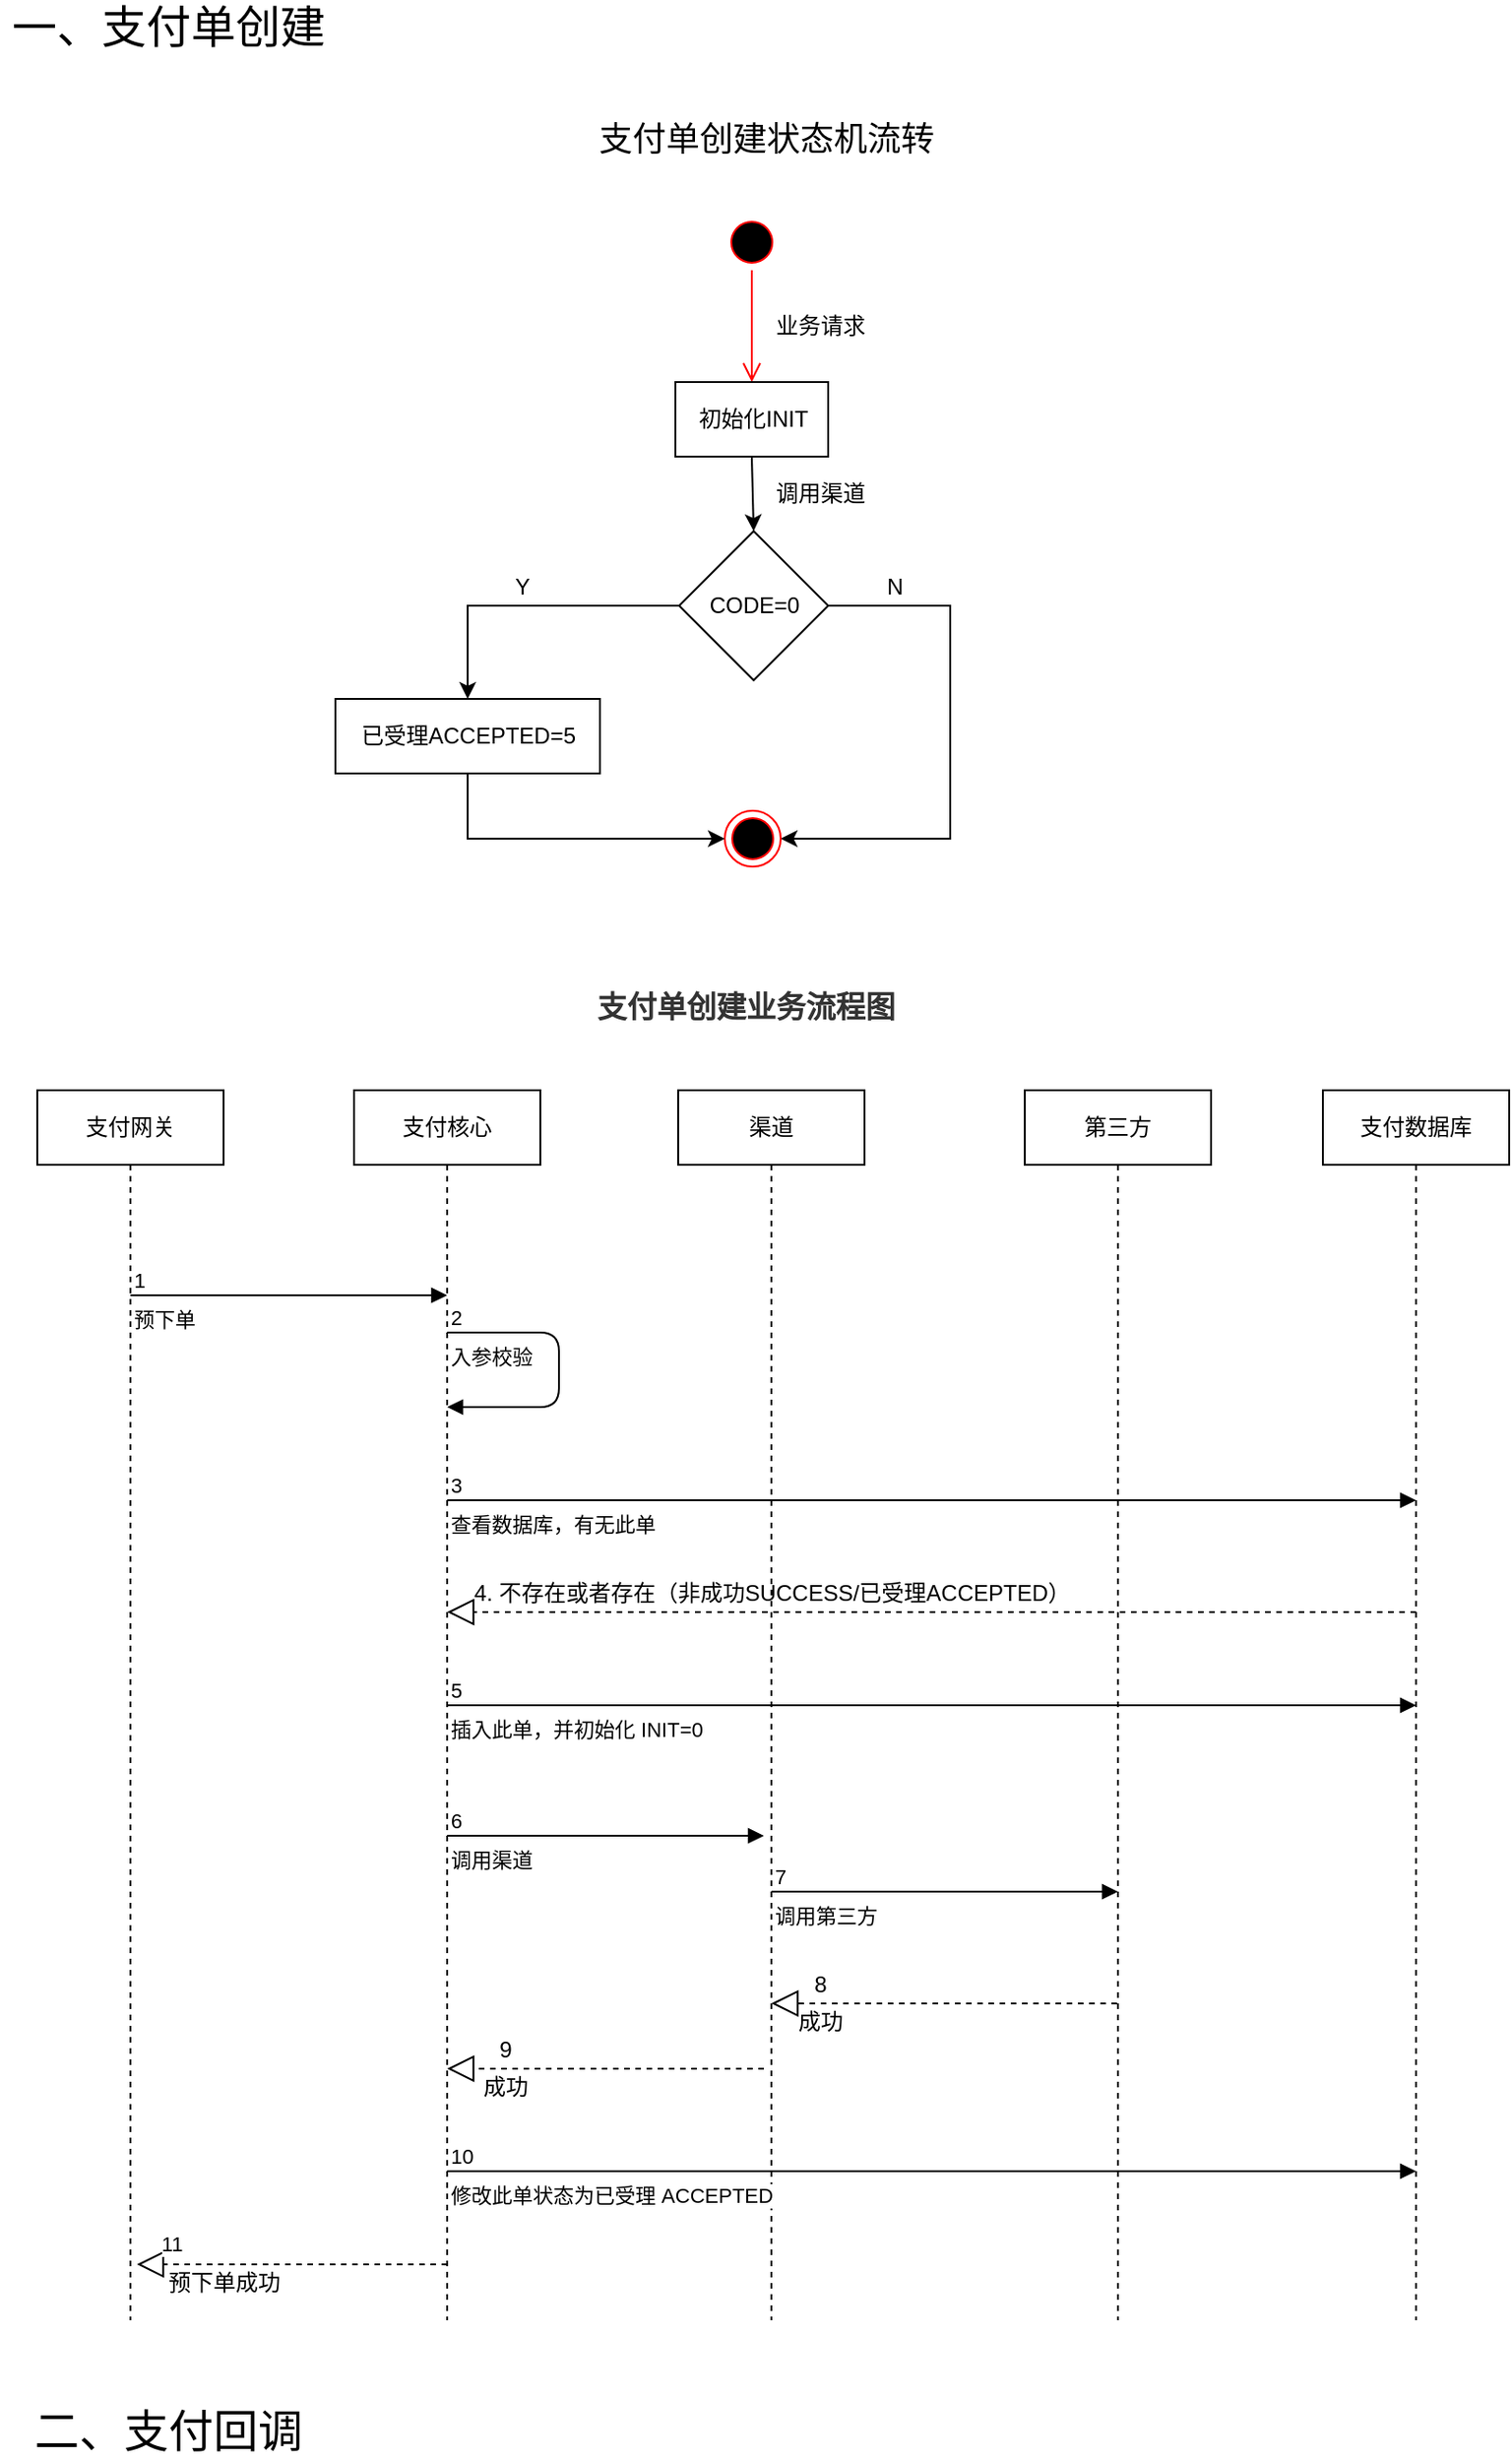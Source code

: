 <mxfile version="14.4.2" type="github">
  <diagram id="doO7QD25XSTSyCwF2JsC" name="Page-1">
    <mxGraphModel dx="946" dy="591" grid="1" gridSize="10" guides="1" tooltips="1" connect="1" arrows="1" fold="1" page="1" pageScale="1" pageWidth="827" pageHeight="1169" math="0" shadow="0">
      <root>
        <mxCell id="0" />
        <mxCell id="1" parent="0" />
        <mxCell id="Pw1JwfpGeaFqBJXXxSC6-7" value="支付网关" style="shape=umlLifeline;perimeter=lifelinePerimeter;whiteSpace=wrap;html=1;container=1;collapsible=0;recursiveResize=0;outlineConnect=0;" vertex="1" parent="1">
          <mxGeometry x="30" y="620" width="100" height="660" as="geometry" />
        </mxCell>
        <mxCell id="Pw1JwfpGeaFqBJXXxSC6-12" value="预下单" style="endArrow=block;endFill=1;html=1;edgeStyle=orthogonalEdgeStyle;align=left;verticalAlign=top;" edge="1" parent="Pw1JwfpGeaFqBJXXxSC6-7">
          <mxGeometry x="-1" relative="1" as="geometry">
            <mxPoint x="50" y="110" as="sourcePoint" />
            <mxPoint x="220" y="110" as="targetPoint" />
          </mxGeometry>
        </mxCell>
        <mxCell id="Pw1JwfpGeaFqBJXXxSC6-13" value="1" style="edgeLabel;resizable=0;html=1;align=left;verticalAlign=bottom;" connectable="0" vertex="1" parent="Pw1JwfpGeaFqBJXXxSC6-12">
          <mxGeometry x="-1" relative="1" as="geometry" />
        </mxCell>
        <mxCell id="Pw1JwfpGeaFqBJXXxSC6-8" value="支付核心" style="shape=umlLifeline;perimeter=lifelinePerimeter;whiteSpace=wrap;html=1;container=1;collapsible=0;recursiveResize=0;outlineConnect=0;" vertex="1" parent="1">
          <mxGeometry x="200" y="620" width="100" height="660" as="geometry" />
        </mxCell>
        <mxCell id="Pw1JwfpGeaFqBJXXxSC6-9" value="渠道" style="shape=umlLifeline;perimeter=lifelinePerimeter;whiteSpace=wrap;html=1;container=1;collapsible=0;recursiveResize=0;outlineConnect=0;" vertex="1" parent="1">
          <mxGeometry x="374" y="620" width="100" height="660" as="geometry" />
        </mxCell>
        <mxCell id="Pw1JwfpGeaFqBJXXxSC6-10" value="第三方" style="shape=umlLifeline;perimeter=lifelinePerimeter;whiteSpace=wrap;html=1;container=1;collapsible=0;recursiveResize=0;outlineConnect=0;" vertex="1" parent="1">
          <mxGeometry x="560" y="620" width="100" height="660" as="geometry" />
        </mxCell>
        <mxCell id="Pw1JwfpGeaFqBJXXxSC6-11" value="支付数据库" style="shape=umlLifeline;perimeter=lifelinePerimeter;whiteSpace=wrap;html=1;container=1;collapsible=0;recursiveResize=0;outlineConnect=0;" vertex="1" parent="1">
          <mxGeometry x="720" y="620" width="100" height="660" as="geometry" />
        </mxCell>
        <mxCell id="Pw1JwfpGeaFqBJXXxSC6-14" value="入参校验" style="endArrow=block;endFill=1;html=1;edgeStyle=orthogonalEdgeStyle;align=left;verticalAlign=top;" edge="1" parent="1" target="Pw1JwfpGeaFqBJXXxSC6-8">
          <mxGeometry x="-1" relative="1" as="geometry">
            <mxPoint x="250" y="750" as="sourcePoint" />
            <mxPoint x="310" y="810" as="targetPoint" />
            <Array as="points">
              <mxPoint x="310" y="750" />
              <mxPoint x="310" y="790" />
            </Array>
          </mxGeometry>
        </mxCell>
        <mxCell id="Pw1JwfpGeaFqBJXXxSC6-15" value="2" style="edgeLabel;resizable=0;html=1;align=left;verticalAlign=bottom;" connectable="0" vertex="1" parent="Pw1JwfpGeaFqBJXXxSC6-14">
          <mxGeometry x="-1" relative="1" as="geometry" />
        </mxCell>
        <mxCell id="Pw1JwfpGeaFqBJXXxSC6-19" value="" style="endArrow=block;dashed=1;endFill=0;endSize=12;html=1;" edge="1" parent="1" target="Pw1JwfpGeaFqBJXXxSC6-8">
          <mxGeometry width="160" relative="1" as="geometry">
            <mxPoint x="770" y="900" as="sourcePoint" />
            <mxPoint x="660" y="900" as="targetPoint" />
          </mxGeometry>
        </mxCell>
        <mxCell id="Pw1JwfpGeaFqBJXXxSC6-20" value="4. 不存在或者存在（非成功SUCCESS/已受理ACCEPTED）" style="text;html=1;align=center;verticalAlign=middle;resizable=0;points=[];autosize=1;" vertex="1" parent="1">
          <mxGeometry x="254" y="880" width="340" height="20" as="geometry" />
        </mxCell>
        <mxCell id="Pw1JwfpGeaFqBJXXxSC6-23" value="插入此单，并初始化 INIT=0" style="endArrow=block;endFill=1;html=1;edgeStyle=orthogonalEdgeStyle;align=left;verticalAlign=top;" edge="1" parent="1">
          <mxGeometry x="-1" relative="1" as="geometry">
            <mxPoint x="250" y="950" as="sourcePoint" />
            <mxPoint x="770" y="950" as="targetPoint" />
          </mxGeometry>
        </mxCell>
        <mxCell id="Pw1JwfpGeaFqBJXXxSC6-24" value="5" style="edgeLabel;resizable=0;html=1;align=left;verticalAlign=bottom;" connectable="0" vertex="1" parent="Pw1JwfpGeaFqBJXXxSC6-23">
          <mxGeometry x="-1" relative="1" as="geometry" />
        </mxCell>
        <mxCell id="Pw1JwfpGeaFqBJXXxSC6-26" value="查看数据库，有无此单" style="endArrow=block;endFill=1;html=1;edgeStyle=orthogonalEdgeStyle;align=left;verticalAlign=top;" edge="1" parent="1">
          <mxGeometry x="-1" relative="1" as="geometry">
            <mxPoint x="250" y="840" as="sourcePoint" />
            <mxPoint x="770" y="840" as="targetPoint" />
          </mxGeometry>
        </mxCell>
        <mxCell id="Pw1JwfpGeaFqBJXXxSC6-27" value="3" style="edgeLabel;resizable=0;html=1;align=left;verticalAlign=bottom;" connectable="0" vertex="1" parent="Pw1JwfpGeaFqBJXXxSC6-26">
          <mxGeometry x="-1" relative="1" as="geometry" />
        </mxCell>
        <mxCell id="Pw1JwfpGeaFqBJXXxSC6-28" value="调用渠道" style="endArrow=block;endFill=1;html=1;edgeStyle=orthogonalEdgeStyle;align=left;verticalAlign=top;" edge="1" parent="1">
          <mxGeometry x="-1" relative="1" as="geometry">
            <mxPoint x="250" y="1020" as="sourcePoint" />
            <mxPoint x="420" y="1020" as="targetPoint" />
          </mxGeometry>
        </mxCell>
        <mxCell id="Pw1JwfpGeaFqBJXXxSC6-29" value="6" style="edgeLabel;resizable=0;html=1;align=left;verticalAlign=bottom;" connectable="0" vertex="1" parent="Pw1JwfpGeaFqBJXXxSC6-28">
          <mxGeometry x="-1" relative="1" as="geometry" />
        </mxCell>
        <mxCell id="Pw1JwfpGeaFqBJXXxSC6-30" value="调用第三方" style="endArrow=block;endFill=1;html=1;edgeStyle=orthogonalEdgeStyle;align=left;verticalAlign=top;" edge="1" parent="1">
          <mxGeometry x="-1" relative="1" as="geometry">
            <mxPoint x="424" y="1050" as="sourcePoint" />
            <mxPoint x="610" y="1050" as="targetPoint" />
          </mxGeometry>
        </mxCell>
        <mxCell id="Pw1JwfpGeaFqBJXXxSC6-31" value="7" style="edgeLabel;resizable=0;html=1;align=left;verticalAlign=bottom;" connectable="0" vertex="1" parent="Pw1JwfpGeaFqBJXXxSC6-30">
          <mxGeometry x="-1" relative="1" as="geometry" />
        </mxCell>
        <mxCell id="Pw1JwfpGeaFqBJXXxSC6-32" value="" style="endArrow=block;dashed=1;endFill=0;endSize=12;html=1;" edge="1" parent="1" source="Pw1JwfpGeaFqBJXXxSC6-10" target="Pw1JwfpGeaFqBJXXxSC6-9">
          <mxGeometry width="160" relative="1" as="geometry">
            <mxPoint x="610.5" y="1100" as="sourcePoint" />
            <mxPoint x="90" y="1100" as="targetPoint" />
            <Array as="points">
              <mxPoint x="600" y="1110" />
            </Array>
          </mxGeometry>
        </mxCell>
        <mxCell id="Pw1JwfpGeaFqBJXXxSC6-33" value="8" style="text;html=1;align=center;verticalAlign=middle;resizable=0;points=[];autosize=1;" vertex="1" parent="1">
          <mxGeometry x="440" y="1090" width="20" height="20" as="geometry" />
        </mxCell>
        <mxCell id="Pw1JwfpGeaFqBJXXxSC6-34" value="成功" style="text;html=1;align=center;verticalAlign=middle;resizable=0;points=[];autosize=1;" vertex="1" parent="1">
          <mxGeometry x="430" y="1110" width="40" height="20" as="geometry" />
        </mxCell>
        <mxCell id="Pw1JwfpGeaFqBJXXxSC6-35" value="" style="endArrow=block;dashed=1;endFill=0;endSize=12;html=1;" edge="1" parent="1">
          <mxGeometry width="160" relative="1" as="geometry">
            <mxPoint x="420" y="1145" as="sourcePoint" />
            <mxPoint x="250" y="1145" as="targetPoint" />
            <Array as="points" />
          </mxGeometry>
        </mxCell>
        <mxCell id="Pw1JwfpGeaFqBJXXxSC6-36" value="9" style="text;html=1;align=center;verticalAlign=middle;resizable=0;points=[];autosize=1;" vertex="1" parent="1">
          <mxGeometry x="270.5" y="1125" width="20" height="20" as="geometry" />
        </mxCell>
        <mxCell id="Pw1JwfpGeaFqBJXXxSC6-37" value="成功" style="text;html=1;align=center;verticalAlign=middle;resizable=0;points=[];autosize=1;" vertex="1" parent="1">
          <mxGeometry x="260.5" y="1145" width="40" height="20" as="geometry" />
        </mxCell>
        <mxCell id="Pw1JwfpGeaFqBJXXxSC6-40" value="修改此单状态为已受理 ACCEPTED" style="endArrow=block;endFill=1;html=1;edgeStyle=orthogonalEdgeStyle;align=left;verticalAlign=top;" edge="1" parent="1">
          <mxGeometry x="-1" relative="1" as="geometry">
            <mxPoint x="250" y="1200" as="sourcePoint" />
            <mxPoint x="770" y="1200" as="targetPoint" />
          </mxGeometry>
        </mxCell>
        <mxCell id="Pw1JwfpGeaFqBJXXxSC6-41" value="10" style="edgeLabel;resizable=0;html=1;align=left;verticalAlign=bottom;" connectable="0" vertex="1" parent="Pw1JwfpGeaFqBJXXxSC6-40">
          <mxGeometry x="-1" relative="1" as="geometry" />
        </mxCell>
        <mxCell id="Pw1JwfpGeaFqBJXXxSC6-42" value="" style="endArrow=block;dashed=1;endFill=0;endSize=12;html=1;" edge="1" parent="1">
          <mxGeometry width="160" relative="1" as="geometry">
            <mxPoint x="250" y="1250" as="sourcePoint" />
            <mxPoint x="83.5" y="1250" as="targetPoint" />
            <Array as="points" />
          </mxGeometry>
        </mxCell>
        <mxCell id="Pw1JwfpGeaFqBJXXxSC6-43" value="11" style="edgeLabel;html=1;align=center;verticalAlign=middle;resizable=0;points=[];" vertex="1" connectable="0" parent="Pw1JwfpGeaFqBJXXxSC6-42">
          <mxGeometry x="0.778" y="-11" relative="1" as="geometry">
            <mxPoint as="offset" />
          </mxGeometry>
        </mxCell>
        <mxCell id="Pw1JwfpGeaFqBJXXxSC6-44" value="预下单成功" style="text;html=1;align=center;verticalAlign=middle;resizable=0;points=[];autosize=1;" vertex="1" parent="1">
          <mxGeometry x="90" y="1250" width="80" height="20" as="geometry" />
        </mxCell>
        <mxCell id="Pw1JwfpGeaFqBJXXxSC6-46" value="" style="ellipse;html=1;shape=startState;fillColor=#000000;strokeColor=#ff0000;" vertex="1" parent="1">
          <mxGeometry x="398.5" y="150" width="30" height="30" as="geometry" />
        </mxCell>
        <mxCell id="Pw1JwfpGeaFqBJXXxSC6-47" value="" style="edgeStyle=orthogonalEdgeStyle;html=1;verticalAlign=bottom;endArrow=open;endSize=8;strokeColor=#ff0000;" edge="1" source="Pw1JwfpGeaFqBJXXxSC6-46" parent="1">
          <mxGeometry relative="1" as="geometry">
            <mxPoint x="413.5" y="240" as="targetPoint" />
          </mxGeometry>
        </mxCell>
        <mxCell id="Pw1JwfpGeaFqBJXXxSC6-48" value="&lt;font style=&quot;font-size: 18px&quot;&gt;支付单创建状态机流转&lt;/font&gt;" style="text;html=1;align=center;verticalAlign=middle;resizable=0;points=[];autosize=1;" vertex="1" parent="1">
          <mxGeometry x="320.5" y="100" width="200" height="20" as="geometry" />
        </mxCell>
        <mxCell id="Pw1JwfpGeaFqBJXXxSC6-49" value="业务请求" style="text;html=1;align=center;verticalAlign=middle;resizable=0;points=[];autosize=1;" vertex="1" parent="1">
          <mxGeometry x="419.5" y="200" width="60" height="20" as="geometry" />
        </mxCell>
        <mxCell id="Pw1JwfpGeaFqBJXXxSC6-50" value="初始化INIT" style="html=1;" vertex="1" parent="1">
          <mxGeometry x="372.5" y="240" width="82" height="40" as="geometry" />
        </mxCell>
        <mxCell id="Pw1JwfpGeaFqBJXXxSC6-58" style="edgeStyle=orthogonalEdgeStyle;rounded=0;orthogonalLoop=1;jettySize=auto;html=1;exitX=0;exitY=0.5;exitDx=0;exitDy=0;entryX=0.5;entryY=0;entryDx=0;entryDy=0;" edge="1" parent="1" source="Pw1JwfpGeaFqBJXXxSC6-51" target="Pw1JwfpGeaFqBJXXxSC6-57">
          <mxGeometry relative="1" as="geometry" />
        </mxCell>
        <mxCell id="Pw1JwfpGeaFqBJXXxSC6-61" style="edgeStyle=orthogonalEdgeStyle;rounded=0;orthogonalLoop=1;jettySize=auto;html=1;exitX=1;exitY=0.5;exitDx=0;exitDy=0;entryX=1;entryY=0.5;entryDx=0;entryDy=0;" edge="1" parent="1" source="Pw1JwfpGeaFqBJXXxSC6-51" target="Pw1JwfpGeaFqBJXXxSC6-54">
          <mxGeometry relative="1" as="geometry">
            <Array as="points">
              <mxPoint x="520" y="360" />
              <mxPoint x="520" y="485" />
            </Array>
          </mxGeometry>
        </mxCell>
        <mxCell id="Pw1JwfpGeaFqBJXXxSC6-51" value="CODE=0" style="rhombus;whiteSpace=wrap;html=1;" vertex="1" parent="1">
          <mxGeometry x="374.5" y="320" width="80" height="80" as="geometry" />
        </mxCell>
        <mxCell id="Pw1JwfpGeaFqBJXXxSC6-52" value="" style="endArrow=classic;html=1;entryX=0.5;entryY=0;entryDx=0;entryDy=0;exitX=0.5;exitY=1;exitDx=0;exitDy=0;" edge="1" parent="1" source="Pw1JwfpGeaFqBJXXxSC6-50" target="Pw1JwfpGeaFqBJXXxSC6-51">
          <mxGeometry width="50" height="50" relative="1" as="geometry">
            <mxPoint x="400.5" y="320" as="sourcePoint" />
            <mxPoint x="450.5" y="270" as="targetPoint" />
          </mxGeometry>
        </mxCell>
        <mxCell id="Pw1JwfpGeaFqBJXXxSC6-54" value="" style="ellipse;html=1;shape=endState;fillColor=#000000;strokeColor=#ff0000;" vertex="1" parent="1">
          <mxGeometry x="399" y="470" width="30" height="30" as="geometry" />
        </mxCell>
        <mxCell id="Pw1JwfpGeaFqBJXXxSC6-55" value="调用渠道" style="text;html=1;align=center;verticalAlign=middle;resizable=0;points=[];autosize=1;" vertex="1" parent="1">
          <mxGeometry x="420" y="290" width="60" height="20" as="geometry" />
        </mxCell>
        <mxCell id="Pw1JwfpGeaFqBJXXxSC6-59" style="edgeStyle=orthogonalEdgeStyle;rounded=0;orthogonalLoop=1;jettySize=auto;html=1;entryX=0;entryY=0.5;entryDx=0;entryDy=0;exitX=0.5;exitY=1;exitDx=0;exitDy=0;" edge="1" parent="1" source="Pw1JwfpGeaFqBJXXxSC6-57" target="Pw1JwfpGeaFqBJXXxSC6-54">
          <mxGeometry relative="1" as="geometry" />
        </mxCell>
        <mxCell id="Pw1JwfpGeaFqBJXXxSC6-57" value="已受理ACCEPTED=5" style="html=1;" vertex="1" parent="1">
          <mxGeometry x="190" y="410" width="142" height="40" as="geometry" />
        </mxCell>
        <mxCell id="Pw1JwfpGeaFqBJXXxSC6-60" value="Y" style="text;html=1;align=center;verticalAlign=middle;resizable=0;points=[];autosize=1;" vertex="1" parent="1">
          <mxGeometry x="280" y="340" width="20" height="20" as="geometry" />
        </mxCell>
        <mxCell id="Pw1JwfpGeaFqBJXXxSC6-62" value="N" style="text;html=1;align=center;verticalAlign=middle;resizable=0;points=[];autosize=1;" vertex="1" parent="1">
          <mxGeometry x="480" y="340" width="20" height="20" as="geometry" />
        </mxCell>
        <mxCell id="Pw1JwfpGeaFqBJXXxSC6-63" value="&lt;h3 id=&quot;id-2.1.0.4支付系统UML图-1.1.2支付单创建业务流程图&quot; style=&quot;margin: 30px 0px 0px ; padding: 0px ; color: rgb(51 , 51 , 51) ; font-size: 16px ; line-height: 1.5 ; font-family: &amp;#34;arial&amp;#34; , sans-serif ; background-color: rgb(255 , 255 , 255)&quot;&gt;支付单创建业务流程图&lt;/h3&gt;" style="text;html=1;align=center;verticalAlign=middle;resizable=0;points=[];autosize=1;" vertex="1" parent="1">
          <mxGeometry x="320" y="530" width="180" height="60" as="geometry" />
        </mxCell>
        <mxCell id="Pw1JwfpGeaFqBJXXxSC6-64" value="&lt;font style=&quot;font-size: 24px&quot;&gt;一、支付单创建&lt;/font&gt;" style="text;html=1;align=center;verticalAlign=middle;resizable=0;points=[];autosize=1;" vertex="1" parent="1">
          <mxGeometry x="10" y="40" width="180" height="20" as="geometry" />
        </mxCell>
        <mxCell id="Pw1JwfpGeaFqBJXXxSC6-65" value="&lt;font style=&quot;font-size: 24px&quot;&gt;二、支付回调&lt;/font&gt;" style="text;html=1;align=center;verticalAlign=middle;resizable=0;points=[];autosize=1;" vertex="1" parent="1">
          <mxGeometry x="20" y="1330" width="160" height="20" as="geometry" />
        </mxCell>
      </root>
    </mxGraphModel>
  </diagram>
</mxfile>

